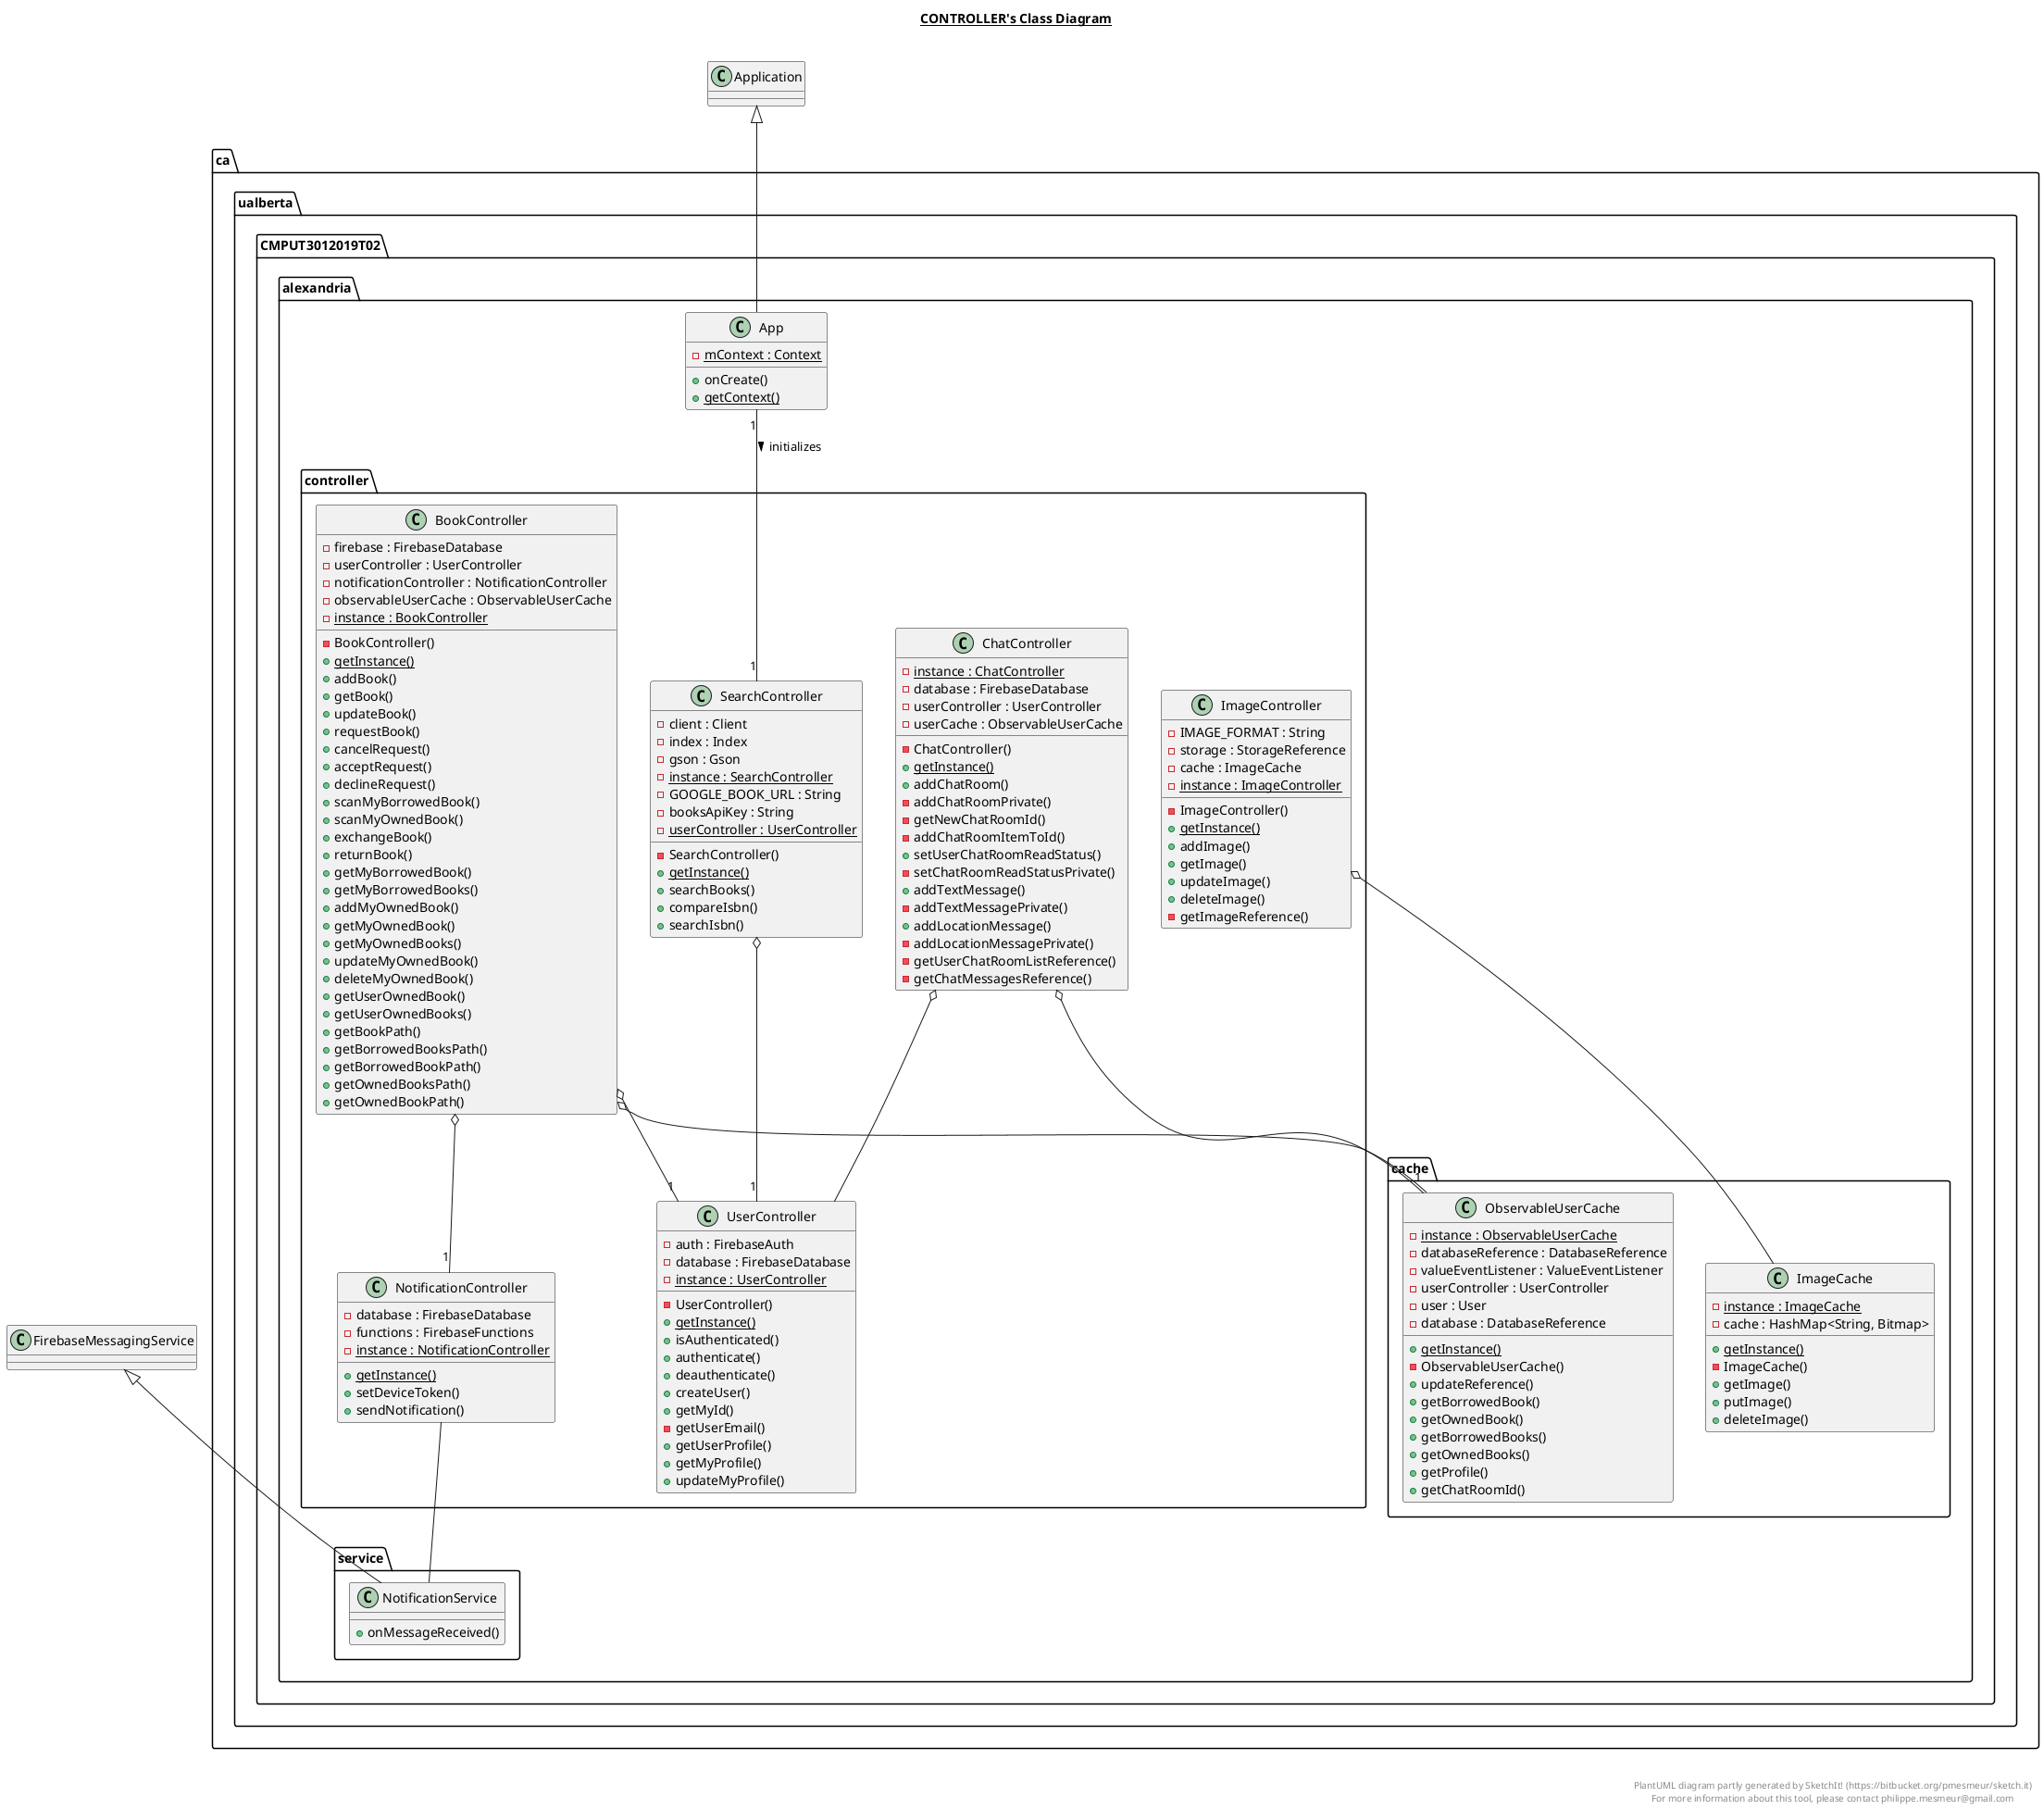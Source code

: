 @startuml

title __CONTROLLER's Class Diagram__\n

package ca.ualberta.CMPUT3012019T02.alexandria {
  package ca.ualberta.CMPUT3012019T02.alexandria.controller {
    class ChatController {
      {static} - instance : ChatController
      - database : FirebaseDatabase
      - ChatController()
      - userController : UserController
      - userCache : ObservableUserCache
      {static} + getInstance()
      + addChatRoom()
      - addChatRoomPrivate()
      - getNewChatRoomId()
      - addChatRoomItemToId()
      + setUserChatRoomReadStatus()
      - setChatRoomReadStatusPrivate()
      + addTextMessage()
      - addTextMessagePrivate()
      + addLocationMessage()
      - addLocationMessagePrivate()
      - getUserChatRoomListReference()
      - getChatMessagesReference()
    }
  }
}


package ca.ualberta.CMPUT3012019T02.alexandria {
  package ca.ualberta.CMPUT3012019T02.alexandria.service {
    class NotificationService {
      + onMessageReceived()
    }
  }
}


package ca.ualberta.CMPUT3012019T02.alexandria {
  package ca.ualberta.CMPUT3012019T02.alexandria.controller {
    class BookController {
      - firebase : FirebaseDatabase
      - userController : UserController
      - notificationController : NotificationController
      - observableUserCache : ObservableUserCache
      {static} - instance : BookController
      - BookController()
      {static} + getInstance()
      + addBook()
      + getBook()
      + updateBook()
      + requestBook()
      + cancelRequest()
      + acceptRequest()
      + declineRequest()
      + scanMyBorrowedBook()
      + scanMyOwnedBook()
      + exchangeBook()
      + returnBook()
      + getMyBorrowedBook()
      + getMyBorrowedBooks()
      + addMyOwnedBook()
      + getMyOwnedBook()
      + getMyOwnedBooks()
      + updateMyOwnedBook()
      + deleteMyOwnedBook()
      + getUserOwnedBook()
      + getUserOwnedBooks()
      + getBookPath()
      + getBorrowedBooksPath()
      + getBorrowedBookPath()
      + getOwnedBooksPath()
      + getOwnedBookPath()
    }
  }
}


package ca.ualberta.CMPUT3012019T02.alexandria {
  package ca.ualberta.CMPUT3012019T02.alexandria.controller {
    class ImageController {
      - IMAGE_FORMAT : String
      - storage : StorageReference
      - cache : ImageCache
      {static} - instance : ImageController
      - ImageController()
      {static} + getInstance()
      + addImage()
      + getImage()
      + updateImage()
      + deleteImage()
      - getImageReference()
    }
  }
}


package ca.ualberta.CMPUT3012019T02.alexandria {
  package ca.ualberta.CMPUT3012019T02.alexandria.controller {
    class NotificationController {
      - database : FirebaseDatabase
      - functions : FirebaseFunctions
      {static} - instance : NotificationController
      {static} + getInstance()
      + setDeviceToken()
      + sendNotification()
    }
  }
}


package ca.ualberta.CMPUT3012019T02.alexandria {
  package ca.ualberta.CMPUT3012019T02.alexandria.controller {
    class SearchController {
      - client : Client
      - index : Index
      - gson : Gson
      {static} - instance : SearchController
      - GOOGLE_BOOK_URL : String
      - booksApiKey : String
      {static} - userController : UserController
      - SearchController()
      {static} + getInstance()
      + searchBooks()
      + compareIsbn()
      + searchIsbn()
    }
  }
}


package ca.ualberta.CMPUT3012019T02.alexandria {
  package ca.ualberta.CMPUT3012019T02.alexandria.controller {
    class UserController {
      - auth : FirebaseAuth
      - database : FirebaseDatabase
      {static} - instance : UserController
      - UserController()
      {static} + getInstance()
      + isAuthenticated()
      + authenticate()
      + deauthenticate()
      + createUser()
      + getMyId()
      - getUserEmail()
      + getUserProfile()
      + getMyProfile()
      + updateMyProfile()
    }
  }
}


package ca.ualberta.CMPUT3012019T02.alexandria {
  package ca.ualberta.CMPUT3012019T02.alexandria.cache {
    class ObservableUserCache {
      {static} - instance : ObservableUserCache
      - databaseReference : DatabaseReference
      - valueEventListener : ValueEventListener
      - userController : UserController
      - user : User
      - database : DatabaseReference
      {static} + getInstance()
      - ObservableUserCache()
      + updateReference()
      + getBorrowedBook()
      + getOwnedBook()
      + getBorrowedBooks()
      + getOwnedBooks()
      + getProfile()
      + getChatRoomId()
    }
  }
}


package ca.ualberta.CMPUT3012019T02.alexandria {
  package ca.ualberta.CMPUT3012019T02.alexandria.cache {
    class ImageCache {
      {static} - instance : ImageCache
      - cache : HashMap<String, Bitmap>
      {static} + getInstance()
      - ImageCache()
      + getImage()
      + putImage()
      + deleteImage()
    }
  }
}


package ca.ualberta.CMPUT3012019T02.alexandria {
  class App {
    {static} - mContext : Context
    + onCreate()
    {static} + getContext()
  }
}


App -up-|> Application
BookController o-- "1" UserController
BookController o-- "1" NotificationController
BookController o-- "1" ObservableUserCache
SearchController o-- "1" UserController
ChatController o-- UserController
ChatController o-- ObservableUserCache
App "1" -- "1" SearchController : initializes >
ImageController o-- ImageCache

NotificationService -up-|> FirebaseMessagingService
NotificationController -- NotificationService

right footer


  PlantUML diagram partly generated by SketchIt! (https://bitbucket.org/pmesmeur/sketch.it)
  For more information about this tool, please contact philippe.mesmeur@gmail.com
endfooter

@enduml
